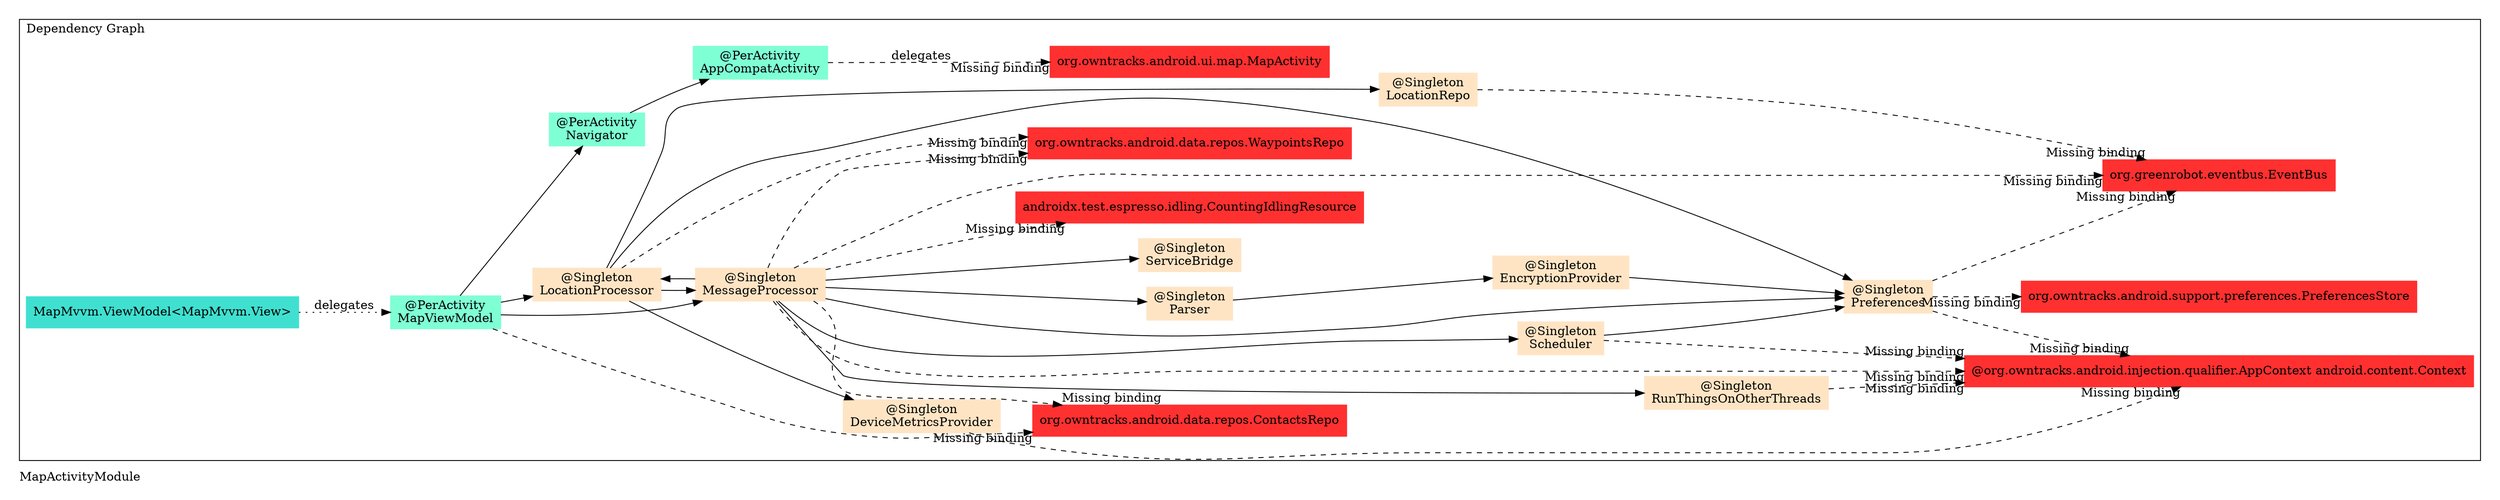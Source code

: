 digraph "org.owntracks.android.ui.map.MapActivityModule" {
  graph [rankdir="LR", labeljust="l", label="MapActivityModule", pad="0.2", compound="true"]
  node [shape="rectangle", style="filled", color="turquoise"]
  subgraph "cluster_Entry Points" {
    graph [labeljust="l", label="Entry Points"]
    node [shape="component", penwidth="2"]
  }
  subgraph "cluster_Dependency Graph" {
    graph [labeljust="l", label="Dependency Graph"]
    "ccc1fa8f-072c-444d-b62e-3ab84a5859ec" [label="@PerActivity\nAppCompatActivity", color="aquamarine"]
    "332d49ea-efb9-47ab-9115-3a47ab58fc7c" [label="org.owntracks.android.ui.map.MapActivity", color="firebrick1"]
    "482670d3-3dd3-4849-87a3-9072b7976dd6" [label="MapMvvm.ViewModel<MapMvvm.View>", color="turquoise"]
    "4f6ec8e4-df58-47d9-8ec0-8ccc3f71d7a2" [label="@PerActivity\nMapViewModel", color="aquamarine"]
    "d8f87db7-319b-4d68-b2d7-e3bfa38f111e" [label="org.owntracks.android.data.repos.ContactsRepo", color="firebrick1"]
    "df0686f0-360a-443c-8789-c8b0c04f5271" [label="@Singleton\nLocationProcessor", color="bisque"]
    "75289873-957b-45ea-884a-60600c95a626" [label="@Singleton\nMessageProcessor", color="bisque"]
    "370fdd78-9a08-4010-bff7-b133f52c23cc" [label="@PerActivity\nNavigator", color="aquamarine"]
    "d01de733-a68b-442d-9464-d3ccca36911c" [label="@Singleton\nPreferences", color="bisque"]
    "beb21407-0abf-4b84-9500-19657aaf4e7a" [label="@Singleton\nLocationRepo", color="bisque"]
    "3a3ff147-44a2-4723-a97d-7bdd83c0c053" [label="org.owntracks.android.data.repos.WaypointsRepo", color="firebrick1"]
    "464f6b9f-d947-4bf1-b699-a4393745327c" [label="@Singleton\nDeviceMetricsProvider", color="bisque"]
    "d331af34-96fe-4d24-ac2f-f1a122679d24" [label="@org.owntracks.android.injection.qualifier.AppContext android.content.Context", color="firebrick1"]
    "487c6c6c-dff2-4d51-b876-25a1ab027773" [label="org.greenrobot.eventbus.EventBus", color="firebrick1"]
    "bc350922-0b8d-49c4-9038-a5910a512e8e" [label="@Singleton\nParser", color="bisque"]
    "ecb90439-47e3-4238-8da1-85d5e7a2cb1d" [label="@Singleton\nScheduler", color="bisque"]
    "882d8be3-4f51-4495-9a68-4a21c79929ae" [label="@Singleton\nServiceBridge", color="bisque"]
    "33c0bfc6-c8f4-4dac-9c6c-859e2e7381c5" [label="@Singleton\nRunThingsOnOtherThreads", color="bisque"]
    "f3be3597-7d81-4a68-b8fa-7417a378eaae" [label="androidx.test.espresso.idling.CountingIdlingResource", color="firebrick1"]
    "8adc2de9-4615-41f2-867e-e04ebb029a2f" [label="org.owntracks.android.support.preferences.PreferencesStore", color="firebrick1"]
    "c4917804-3fc3-4f74-bf3c-07315dbcf212" [label="@Singleton\nEncryptionProvider", color="bisque"]
  }
  subgraph "cluster_Subcomponents" {
    graph [labeljust="l", shape="folder", label="Subcomponents"]
  }
  "370fdd78-9a08-4010-bff7-b133f52c23cc" -> "ccc1fa8f-072c-444d-b62e-3ab84a5859ec"
  "ccc1fa8f-072c-444d-b62e-3ab84a5859ec" -> "332d49ea-efb9-47ab-9115-3a47ab58fc7c" [style="dashed", label="delegates", arrowType="empty", headlabel="Missing binding"]
  "482670d3-3dd3-4849-87a3-9072b7976dd6" -> "4f6ec8e4-df58-47d9-8ec0-8ccc3f71d7a2" [style="dotted", label="delegates"]
  "4f6ec8e4-df58-47d9-8ec0-8ccc3f71d7a2" -> "370fdd78-9a08-4010-bff7-b133f52c23cc"
  "4f6ec8e4-df58-47d9-8ec0-8ccc3f71d7a2" -> "d8f87db7-319b-4d68-b2d7-e3bfa38f111e" [style="dashed", arrowType="empty", headlabel="Missing binding"]
  "4f6ec8e4-df58-47d9-8ec0-8ccc3f71d7a2" -> "df0686f0-360a-443c-8789-c8b0c04f5271"
  "4f6ec8e4-df58-47d9-8ec0-8ccc3f71d7a2" -> "75289873-957b-45ea-884a-60600c95a626"
  "75289873-957b-45ea-884a-60600c95a626" -> "d8f87db7-319b-4d68-b2d7-e3bfa38f111e" [style="dashed", arrowType="empty", headlabel="Missing binding"]
  "75289873-957b-45ea-884a-60600c95a626" -> "df0686f0-360a-443c-8789-c8b0c04f5271"
  "df0686f0-360a-443c-8789-c8b0c04f5271" -> "75289873-957b-45ea-884a-60600c95a626"
  "df0686f0-360a-443c-8789-c8b0c04f5271" -> "3a3ff147-44a2-4723-a97d-7bdd83c0c053" [style="dashed", arrowType="empty", headlabel="Missing binding"]
  "df0686f0-360a-443c-8789-c8b0c04f5271" -> "beb21407-0abf-4b84-9500-19657aaf4e7a"
  "df0686f0-360a-443c-8789-c8b0c04f5271" -> "d01de733-a68b-442d-9464-d3ccca36911c"
  "df0686f0-360a-443c-8789-c8b0c04f5271" -> "464f6b9f-d947-4bf1-b699-a4393745327c"
  "75289873-957b-45ea-884a-60600c95a626" -> "d01de733-a68b-442d-9464-d3ccca36911c"
  "75289873-957b-45ea-884a-60600c95a626" -> "3a3ff147-44a2-4723-a97d-7bdd83c0c053" [style="dashed", arrowType="empty", headlabel="Missing binding"]
  "75289873-957b-45ea-884a-60600c95a626" -> "487c6c6c-dff2-4d51-b876-25a1ab027773" [style="dashed", arrowType="empty", headlabel="Missing binding"]
  "75289873-957b-45ea-884a-60600c95a626" -> "d331af34-96fe-4d24-ac2f-f1a122679d24" [style="dashed", arrowType="empty", headlabel="Missing binding"]
  "75289873-957b-45ea-884a-60600c95a626" -> "882d8be3-4f51-4495-9a68-4a21c79929ae"
  "75289873-957b-45ea-884a-60600c95a626" -> "f3be3597-7d81-4a68-b8fa-7417a378eaae" [style="dashed", arrowType="empty", headlabel="Missing binding"]
  "75289873-957b-45ea-884a-60600c95a626" -> "ecb90439-47e3-4238-8da1-85d5e7a2cb1d"
  "75289873-957b-45ea-884a-60600c95a626" -> "33c0bfc6-c8f4-4dac-9c6c-859e2e7381c5"
  "75289873-957b-45ea-884a-60600c95a626" -> "bc350922-0b8d-49c4-9038-a5910a512e8e"
  "c4917804-3fc3-4f74-bf3c-07315dbcf212" -> "d01de733-a68b-442d-9464-d3ccca36911c"
  "ecb90439-47e3-4238-8da1-85d5e7a2cb1d" -> "d01de733-a68b-442d-9464-d3ccca36911c"
  "d01de733-a68b-442d-9464-d3ccca36911c" -> "8adc2de9-4615-41f2-867e-e04ebb029a2f" [style="dashed", arrowType="empty", headlabel="Missing binding"]
  "d01de733-a68b-442d-9464-d3ccca36911c" -> "d331af34-96fe-4d24-ac2f-f1a122679d24" [style="dashed", arrowType="empty", headlabel="Missing binding"]
  "d01de733-a68b-442d-9464-d3ccca36911c" -> "487c6c6c-dff2-4d51-b876-25a1ab027773" [style="dashed", arrowType="empty", headlabel="Missing binding"]
  "beb21407-0abf-4b84-9500-19657aaf4e7a" -> "487c6c6c-dff2-4d51-b876-25a1ab027773" [style="dashed", arrowType="empty", headlabel="Missing binding"]
  "464f6b9f-d947-4bf1-b699-a4393745327c" -> "d331af34-96fe-4d24-ac2f-f1a122679d24" [style="dashed", arrowType="empty", headlabel="Missing binding"]
  "33c0bfc6-c8f4-4dac-9c6c-859e2e7381c5" -> "d331af34-96fe-4d24-ac2f-f1a122679d24" [style="dashed", arrowType="empty", headlabel="Missing binding"]
  "ecb90439-47e3-4238-8da1-85d5e7a2cb1d" -> "d331af34-96fe-4d24-ac2f-f1a122679d24" [style="dashed", arrowType="empty", headlabel="Missing binding"]
  "bc350922-0b8d-49c4-9038-a5910a512e8e" -> "c4917804-3fc3-4f74-bf3c-07315dbcf212"
}
